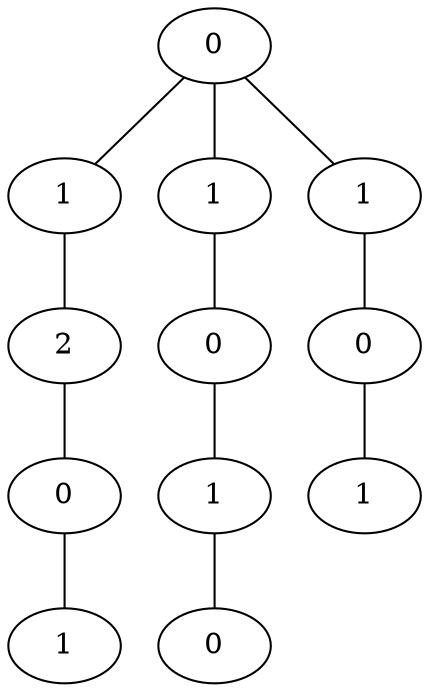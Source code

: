 graph {
a0[label=0];
a1[label=1];
a2[label=2];
a3[label=0];
a4[label=1];
a5[label=1];
a6[label=0];
a7[label=1];
a8[label=0];
a9[label=1];
a10[label=0];
a11[label=1];
a0 -- a1;
a0 -- a5;
a0 -- a9;
a1 -- a2;
a2 -- a3;
a3 -- a4;
a5 -- a6;
a6 -- a7;
a7 -- a8;
a9 -- a10;
a10 -- a11;
}
